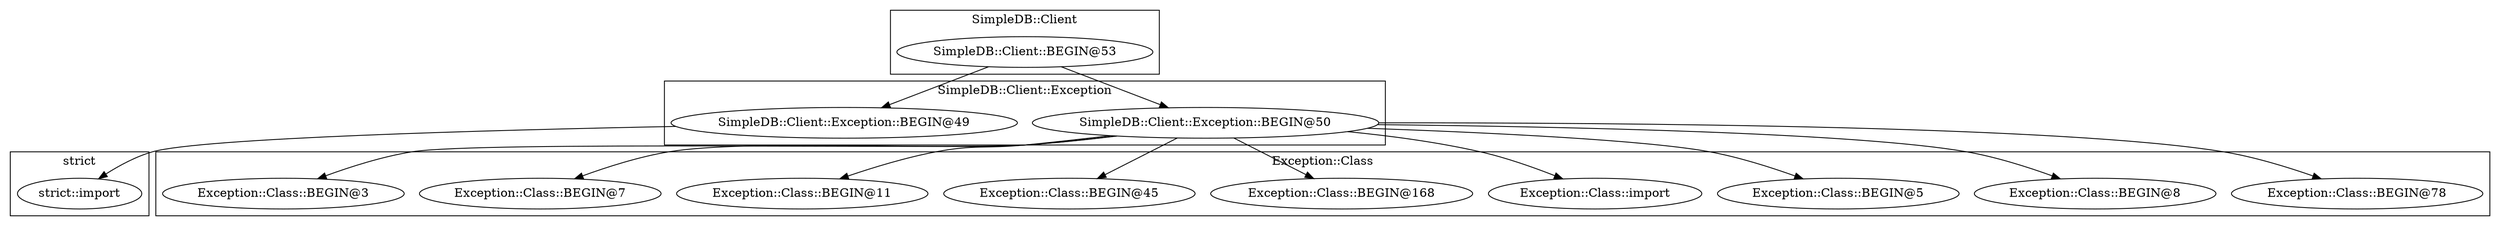 digraph {
graph [overlap=false]
subgraph cluster_SimpleDB_Client_Exception {
	label="SimpleDB::Client::Exception";
	"SimpleDB::Client::Exception::BEGIN@49";
	"SimpleDB::Client::Exception::BEGIN@50";
}
subgraph cluster_SimpleDB_Client {
	label="SimpleDB::Client";
	"SimpleDB::Client::BEGIN@53";
}
subgraph cluster_strict {
	label="strict";
	"strict::import";
}
subgraph cluster_Exception_Class {
	label="Exception::Class";
	"Exception::Class::BEGIN@78";
	"Exception::Class::BEGIN@8";
	"Exception::Class::BEGIN@5";
	"Exception::Class::import";
	"Exception::Class::BEGIN@168";
	"Exception::Class::BEGIN@45";
	"Exception::Class::BEGIN@11";
	"Exception::Class::BEGIN@7";
	"Exception::Class::BEGIN@3";
}
"SimpleDB::Client::BEGIN@53" -> "SimpleDB::Client::Exception::BEGIN@49";
"SimpleDB::Client::Exception::BEGIN@50" -> "Exception::Class::BEGIN@168";
"SimpleDB::Client::Exception::BEGIN@50" -> "Exception::Class::BEGIN@3";
"SimpleDB::Client::Exception::BEGIN@50" -> "Exception::Class::BEGIN@8";
"SimpleDB::Client::Exception::BEGIN@50" -> "Exception::Class::BEGIN@11";
"SimpleDB::Client::BEGIN@53" -> "SimpleDB::Client::Exception::BEGIN@50";
"SimpleDB::Client::Exception::BEGIN@50" -> "Exception::Class::BEGIN@78";
"SimpleDB::Client::Exception::BEGIN@50" -> "Exception::Class::import";
"SimpleDB::Client::Exception::BEGIN@50" -> "Exception::Class::BEGIN@5";
"SimpleDB::Client::Exception::BEGIN@50" -> "Exception::Class::BEGIN@45";
"SimpleDB::Client::Exception::BEGIN@50" -> "Exception::Class::BEGIN@7";
"SimpleDB::Client::Exception::BEGIN@49" -> "strict::import";
}
